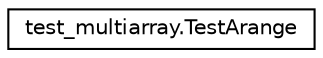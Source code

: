 digraph "Graphical Class Hierarchy"
{
 // LATEX_PDF_SIZE
  edge [fontname="Helvetica",fontsize="10",labelfontname="Helvetica",labelfontsize="10"];
  node [fontname="Helvetica",fontsize="10",shape=record];
  rankdir="LR";
  Node0 [label="test_multiarray.TestArange",height=0.2,width=0.4,color="black", fillcolor="white", style="filled",URL="$classtest__multiarray_1_1TestArange.html",tooltip=" "];
}
